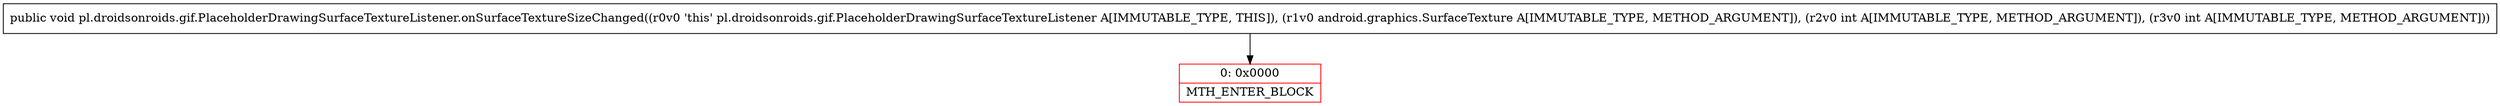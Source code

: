 digraph "CFG forpl.droidsonroids.gif.PlaceholderDrawingSurfaceTextureListener.onSurfaceTextureSizeChanged(Landroid\/graphics\/SurfaceTexture;II)V" {
subgraph cluster_Region_1610694686 {
label = "R(0)";
node [shape=record,color=blue];
}
Node_0 [shape=record,color=red,label="{0\:\ 0x0000|MTH_ENTER_BLOCK\l}"];
MethodNode[shape=record,label="{public void pl.droidsonroids.gif.PlaceholderDrawingSurfaceTextureListener.onSurfaceTextureSizeChanged((r0v0 'this' pl.droidsonroids.gif.PlaceholderDrawingSurfaceTextureListener A[IMMUTABLE_TYPE, THIS]), (r1v0 android.graphics.SurfaceTexture A[IMMUTABLE_TYPE, METHOD_ARGUMENT]), (r2v0 int A[IMMUTABLE_TYPE, METHOD_ARGUMENT]), (r3v0 int A[IMMUTABLE_TYPE, METHOD_ARGUMENT])) }"];
MethodNode -> Node_0;
}

